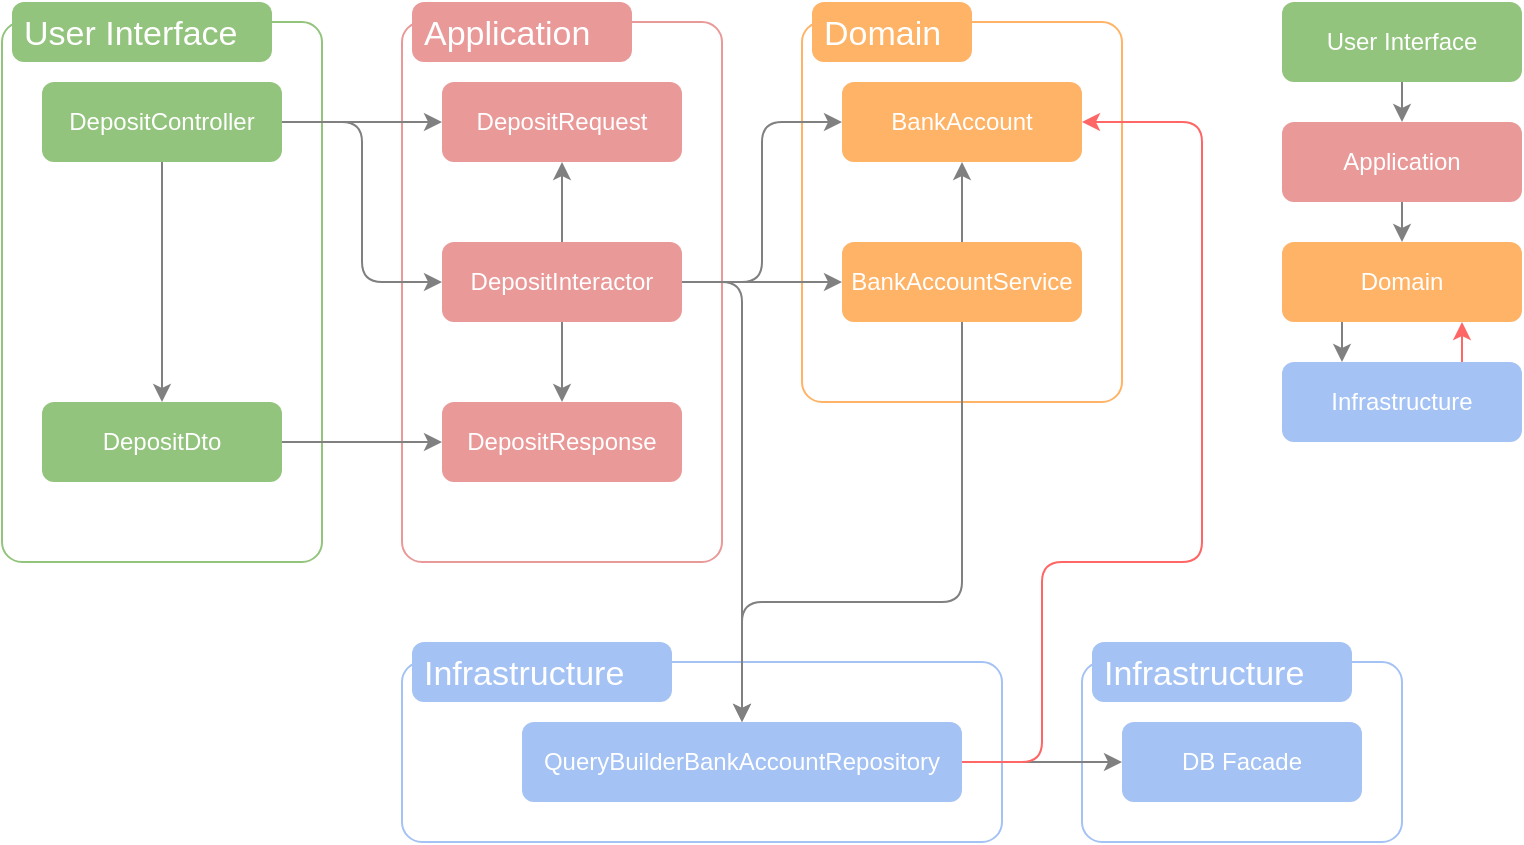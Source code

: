 <mxfile>
    <diagram id="9GOSIzSt5ZUlFtkNZdQf" name="Page-1">
        <mxGraphModel dx="1411" dy="699" grid="1" gridSize="10" guides="1" tooltips="1" connect="1" arrows="1" fold="1" page="1" pageScale="1" pageWidth="850" pageHeight="1100" math="0" shadow="0">
            <root>
                <mxCell id="0"/>
                <mxCell id="1" parent="0"/>
                <mxCell id="120" value="" style="shape=mxgraph.mockup.containers.marginRect;rectMarginTop=10;strokeColor=#A4C2F4;strokeWidth=1;dashed=0;rounded=1;arcSize=5;recursiveResize=0;fillColor=none;" parent="1" vertex="1">
                    <mxGeometry x="580" y="360" width="160" height="100" as="geometry"/>
                </mxCell>
                <mxCell id="121" value="Infrastructure" style="shape=rect;strokeColor=none;fillColor=#a4c2f4;strokeWidth=1;dashed=0;rounded=1;arcSize=20;fontColor=#ffffff;fontSize=17;spacing=2;spacingTop=-2;align=left;autosize=1;spacingLeft=4;resizeWidth=0;resizeHeight=0;perimeter=none;" parent="120" vertex="1">
                    <mxGeometry x="5" width="130" height="30" as="geometry"/>
                </mxCell>
                <mxCell id="122" value="&lt;span style=&quot;color: rgb(255, 255, 255);&quot;&gt;DB Facade&lt;/span&gt;" style="rounded=1;whiteSpace=wrap;html=1;fillColor=#a4c2f4ff;strokeColor=none;" parent="120" vertex="1">
                    <mxGeometry x="20" y="40" width="120" height="40" as="geometry"/>
                </mxCell>
                <mxCell id="123" value="" style="shape=mxgraph.mockup.containers.marginRect;rectMarginTop=10;strokeColor=#FFB366;strokeWidth=1;dashed=0;rounded=1;arcSize=5;recursiveResize=0;fillColor=none;" parent="1" vertex="1">
                    <mxGeometry x="440" y="40" width="160" height="200" as="geometry"/>
                </mxCell>
                <mxCell id="124" value="Domain" style="shape=rect;strokeColor=none;fillColor=#FFB366;strokeWidth=1;dashed=0;rounded=1;arcSize=20;fontColor=#ffffff;fontSize=17;spacing=2;spacingTop=-2;align=left;autosize=1;spacingLeft=4;resizeWidth=0;resizeHeight=0;perimeter=none;" parent="123" vertex="1">
                    <mxGeometry x="5" width="80" height="30" as="geometry"/>
                </mxCell>
                <mxCell id="125" value="&lt;font color=&quot;#ffffff&quot;&gt;BankAccount&lt;/font&gt;" style="rounded=1;whiteSpace=wrap;html=1;fillColor=#FFB366;strokeColor=none;" parent="123" vertex="1">
                    <mxGeometry x="20" y="40" width="120" height="40" as="geometry"/>
                </mxCell>
                <mxCell id="126" style="edgeStyle=none;html=1;entryX=0.5;entryY=1;entryDx=0;entryDy=0;strokeColor=#808080;" parent="123" source="127" target="125" edge="1">
                    <mxGeometry relative="1" as="geometry"/>
                </mxCell>
                <mxCell id="127" value="&lt;font color=&quot;#ffffff&quot;&gt;BankAccountService&lt;br&gt;&lt;/font&gt;" style="rounded=1;whiteSpace=wrap;html=1;fillColor=#FFB366;strokeColor=none;" parent="123" vertex="1">
                    <mxGeometry x="20" y="120" width="120" height="40" as="geometry"/>
                </mxCell>
                <mxCell id="128" value="" style="shape=mxgraph.mockup.containers.marginRect;rectMarginTop=10;strokeColor=#93C47D;strokeWidth=1;dashed=0;rounded=1;arcSize=5;recursiveResize=0;fillColor=none;" parent="1" vertex="1">
                    <mxGeometry x="40" y="40" width="160" height="280" as="geometry"/>
                </mxCell>
                <mxCell id="129" value="User Interface" style="shape=rect;strokeColor=none;fillColor=#93c47d;strokeWidth=1;dashed=0;rounded=1;arcSize=20;fontColor=#ffffff;fontSize=17;spacing=2;spacingTop=-2;align=left;autosize=1;spacingLeft=4;resizeWidth=0;resizeHeight=0;perimeter=none;" parent="128" vertex="1">
                    <mxGeometry x="5" width="130" height="30" as="geometry"/>
                </mxCell>
                <mxCell id="130" value="&lt;span style=&quot;color: rgb(255, 255, 255);&quot;&gt;Deposit&lt;/span&gt;&lt;span style=&quot;color: rgb(255, 255, 255);&quot;&gt;Dto&lt;/span&gt;" style="rounded=1;whiteSpace=wrap;html=1;fillColor=#93c47dff;strokeColor=none;" parent="128" vertex="1">
                    <mxGeometry x="20" y="200" width="120" height="40" as="geometry"/>
                </mxCell>
                <mxCell id="131" value="&lt;span style=&quot;color: rgb(255, 255, 255);&quot;&gt;Deposit&lt;/span&gt;&lt;font color=&quot;#ffffff&quot;&gt;Controller&lt;/font&gt;" style="rounded=1;whiteSpace=wrap;html=1;fillColor=#93c47dff;strokeColor=none;" parent="128" vertex="1">
                    <mxGeometry x="20" y="40" width="120" height="40" as="geometry"/>
                </mxCell>
                <mxCell id="132" style="edgeStyle=none;jumpSize=6;html=1;strokeWidth=1;strokeColor=#808080;" parent="128" source="131" target="130" edge="1">
                    <mxGeometry relative="1" as="geometry"/>
                </mxCell>
                <mxCell id="133" value="" style="shape=mxgraph.mockup.containers.marginRect;rectMarginTop=10;strokeColor=#EA9999;strokeWidth=1;dashed=0;rounded=1;arcSize=5;recursiveResize=0;fillColor=none;" parent="1" vertex="1">
                    <mxGeometry x="240" y="40" width="160" height="280" as="geometry"/>
                </mxCell>
                <mxCell id="134" value="Application" style="shape=rect;strokeColor=none;fillColor=#ea9999;strokeWidth=1;dashed=0;rounded=1;arcSize=20;fontColor=#ffffff;fontSize=17;spacing=2;spacingTop=-2;align=left;autosize=1;spacingLeft=4;resizeWidth=0;resizeHeight=0;perimeter=none;" parent="133" vertex="1">
                    <mxGeometry x="5" width="110" height="30" as="geometry"/>
                </mxCell>
                <mxCell id="135" value="&lt;span style=&quot;color: rgb(255, 255, 255);&quot;&gt;Deposit&lt;/span&gt;&lt;font color=&quot;#ffffff&quot;&gt;Request&lt;/font&gt;" style="rounded=1;whiteSpace=wrap;html=1;fillColor=#ea9999ff;strokeColor=none;" parent="133" vertex="1">
                    <mxGeometry x="20" y="40" width="120" height="40" as="geometry"/>
                </mxCell>
                <mxCell id="136" value="&lt;span style=&quot;color: rgb(255, 255, 255);&quot;&gt;Deposit&lt;/span&gt;&lt;font color=&quot;#ffffff&quot;&gt;Response&lt;/font&gt;" style="rounded=1;whiteSpace=wrap;html=1;fillColor=#ea9999ff;strokeColor=none;" parent="133" vertex="1">
                    <mxGeometry x="20" y="200" width="120" height="40" as="geometry"/>
                </mxCell>
                <mxCell id="137" style="edgeStyle=none;html=1;entryX=0.5;entryY=1;entryDx=0;entryDy=0;strokeColor=#808080;" parent="133" source="139" target="135" edge="1">
                    <mxGeometry relative="1" as="geometry"/>
                </mxCell>
                <mxCell id="138" style="edgeStyle=none;html=1;entryX=0.5;entryY=0;entryDx=0;entryDy=0;strokeColor=#808080;" parent="133" source="139" target="136" edge="1">
                    <mxGeometry relative="1" as="geometry"/>
                </mxCell>
                <mxCell id="139" value="&lt;span style=&quot;color: rgb(255, 255, 255);&quot;&gt;Deposit&lt;/span&gt;&lt;font color=&quot;#ffffff&quot;&gt;Interactor&lt;/font&gt;" style="rounded=1;whiteSpace=wrap;html=1;fillColor=#ea9999ff;strokeColor=none;" parent="133" vertex="1">
                    <mxGeometry x="20" y="120" width="120" height="40" as="geometry"/>
                </mxCell>
                <mxCell id="140" style="edgeStyle=none;html=1;strokeColor=#808080;" parent="1" source="139" target="127" edge="1">
                    <mxGeometry relative="1" as="geometry"/>
                </mxCell>
                <mxCell id="141" style="edgeStyle=none;html=1;entryX=0;entryY=0.5;entryDx=0;entryDy=0;strokeColor=#808080;" parent="1" source="130" target="136" edge="1">
                    <mxGeometry relative="1" as="geometry"/>
                </mxCell>
                <mxCell id="142" style="edgeStyle=none;html=1;entryX=0;entryY=0.5;entryDx=0;entryDy=0;strokeColor=#808080;" parent="1" source="139" target="125" edge="1">
                    <mxGeometry relative="1" as="geometry">
                        <Array as="points">
                            <mxPoint x="420" y="180"/>
                            <mxPoint x="420" y="100"/>
                        </Array>
                    </mxGeometry>
                </mxCell>
                <mxCell id="145" style="edgeStyle=none;html=1;strokeColor=#808080;" parent="1" source="131" target="135" edge="1">
                    <mxGeometry relative="1" as="geometry"/>
                </mxCell>
                <mxCell id="146" style="edgeStyle=none;html=1;entryX=0;entryY=0.5;entryDx=0;entryDy=0;strokeColor=#808080;" parent="1" source="131" target="139" edge="1">
                    <mxGeometry relative="1" as="geometry">
                        <Array as="points">
                            <mxPoint x="220" y="100"/>
                            <mxPoint x="220" y="180"/>
                        </Array>
                    </mxGeometry>
                </mxCell>
                <mxCell id="147" value="" style="shape=mxgraph.mockup.containers.marginRect;rectMarginTop=10;strokeColor=#A4C2F4;strokeWidth=1;dashed=0;rounded=1;arcSize=5;recursiveResize=0;fillColor=none;" parent="1" vertex="1">
                    <mxGeometry x="240" y="360" width="300" height="100" as="geometry"/>
                </mxCell>
                <mxCell id="148" value="Infrastructure" style="shape=rect;strokeColor=none;fillColor=#a4c2f4;strokeWidth=1;dashed=0;rounded=1;arcSize=20;fontColor=#ffffff;fontSize=17;spacing=2;spacingTop=-2;align=left;autosize=1;spacingLeft=4;resizeWidth=0;resizeHeight=0;perimeter=none;" parent="147" vertex="1">
                    <mxGeometry x="5" width="130" height="30" as="geometry"/>
                </mxCell>
                <mxCell id="149" value="&lt;span style=&quot;color: rgb(255, 255, 255);&quot;&gt;QueryBuilderBankAccountRepository&lt;/span&gt;" style="rounded=1;whiteSpace=wrap;html=1;fillColor=#a4c2f4ff;strokeColor=none;" parent="147" vertex="1">
                    <mxGeometry x="60" y="40" width="220" height="40" as="geometry"/>
                </mxCell>
                <mxCell id="150" style="edgeStyle=none;html=1;strokeColor=#808080;" parent="1" source="149" target="122" edge="1">
                    <mxGeometry relative="1" as="geometry"/>
                </mxCell>
                <mxCell id="166" style="edgeStyle=none;html=1;entryX=0.5;entryY=0;entryDx=0;entryDy=0;strokeColor=#808080;" parent="1" source="127" target="149" edge="1">
                    <mxGeometry relative="1" as="geometry">
                        <Array as="points">
                            <mxPoint x="520" y="340"/>
                            <mxPoint x="410" y="340"/>
                        </Array>
                    </mxGeometry>
                </mxCell>
                <mxCell id="167" style="edgeStyle=none;html=1;entryX=0.5;entryY=0;entryDx=0;entryDy=0;strokeColor=#808080;" parent="1" source="139" target="149" edge="1">
                    <mxGeometry relative="1" as="geometry">
                        <Array as="points">
                            <mxPoint x="410" y="180"/>
                        </Array>
                    </mxGeometry>
                </mxCell>
                <mxCell id="168" style="edgeStyle=none;html=1;entryX=1;entryY=0.5;entryDx=0;entryDy=0;strokeColor=#FF6666;" parent="1" source="149" target="125" edge="1">
                    <mxGeometry relative="1" as="geometry">
                        <Array as="points">
                            <mxPoint x="560" y="420"/>
                            <mxPoint x="560" y="320"/>
                            <mxPoint x="640" y="320"/>
                            <mxPoint x="640" y="100"/>
                        </Array>
                    </mxGeometry>
                </mxCell>
                <mxCell id="173" style="edgeStyle=none;html=1;entryX=0.5;entryY=0;entryDx=0;entryDy=0;strokeColor=#808080;" edge="1" parent="1" source="169" target="170">
                    <mxGeometry relative="1" as="geometry"/>
                </mxCell>
                <mxCell id="169" value="&lt;font color=&quot;#ffffff&quot;&gt;User Interface&lt;/font&gt;" style="rounded=1;whiteSpace=wrap;html=1;fillColor=#93c47dff;strokeColor=none;glass=0;shadow=0;" vertex="1" parent="1">
                    <mxGeometry x="680" y="40" width="120" height="40" as="geometry"/>
                </mxCell>
                <mxCell id="175" style="edgeStyle=none;html=1;entryX=0.5;entryY=0;entryDx=0;entryDy=0;strokeColor=#808080;" edge="1" parent="1" source="170" target="171">
                    <mxGeometry relative="1" as="geometry"/>
                </mxCell>
                <mxCell id="170" value="&lt;font color=&quot;#ffffff&quot;&gt;Application&lt;br&gt;&lt;/font&gt;" style="rounded=1;whiteSpace=wrap;html=1;fillColor=#ea9999ff;strokeColor=none;glass=0;shadow=0;" vertex="1" parent="1">
                    <mxGeometry x="680" y="100" width="120" height="40" as="geometry"/>
                </mxCell>
                <mxCell id="177" style="edgeStyle=none;html=1;exitX=0.25;exitY=1;exitDx=0;exitDy=0;entryX=0.25;entryY=0;entryDx=0;entryDy=0;strokeColor=#808080;" edge="1" parent="1" source="171" target="172">
                    <mxGeometry relative="1" as="geometry"/>
                </mxCell>
                <mxCell id="171" value="&lt;font color=&quot;#ffffff&quot;&gt;Domain&lt;/font&gt;" style="rounded=1;whiteSpace=wrap;html=1;fillColor=#FFB366;strokeColor=none;glass=0;shadow=0;" vertex="1" parent="1">
                    <mxGeometry x="680" y="160" width="120" height="40" as="geometry"/>
                </mxCell>
                <mxCell id="178" style="edgeStyle=none;html=1;exitX=0.75;exitY=0;exitDx=0;exitDy=0;entryX=0.75;entryY=1;entryDx=0;entryDy=0;strokeColor=#FF6666;" edge="1" parent="1" source="172" target="171">
                    <mxGeometry relative="1" as="geometry"/>
                </mxCell>
                <mxCell id="172" value="&lt;font color=&quot;#ffffff&quot;&gt;Infrastructure&lt;/font&gt;" style="rounded=1;whiteSpace=wrap;html=1;fillColor=#a4c2f4ff;strokeColor=none;" vertex="1" parent="1">
                    <mxGeometry x="680" y="220" width="120" height="40" as="geometry"/>
                </mxCell>
            </root>
        </mxGraphModel>
    </diagram>
</mxfile>
